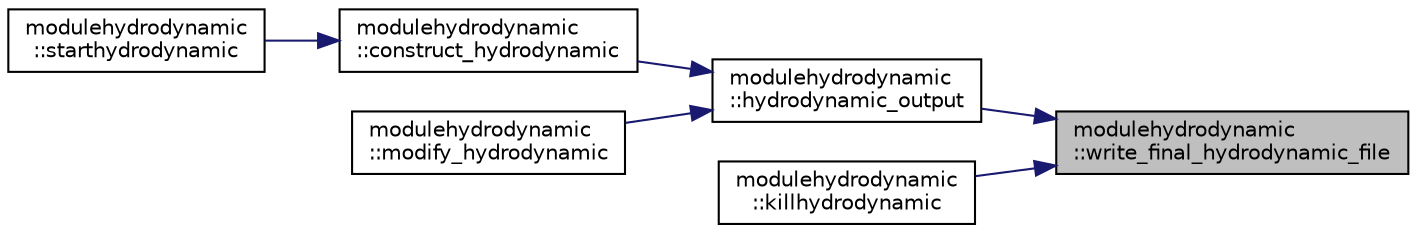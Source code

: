 digraph "modulehydrodynamic::write_final_hydrodynamic_file"
{
 // LATEX_PDF_SIZE
  edge [fontname="Helvetica",fontsize="10",labelfontname="Helvetica",labelfontsize="10"];
  node [fontname="Helvetica",fontsize="10",shape=record];
  rankdir="RL";
  Node1 [label="modulehydrodynamic\l::write_final_hydrodynamic_file",height=0.2,width=0.4,color="black", fillcolor="grey75", style="filled", fontcolor="black",tooltip=" "];
  Node1 -> Node2 [dir="back",color="midnightblue",fontsize="10",style="solid"];
  Node2 [label="modulehydrodynamic\l::hydrodynamic_output",height=0.2,width=0.4,color="black", fillcolor="white", style="filled",URL="$namespacemodulehydrodynamic.html#a60b8585327586b632ce2934f2676df87",tooltip=" "];
  Node2 -> Node3 [dir="back",color="midnightblue",fontsize="10",style="solid"];
  Node3 [label="modulehydrodynamic\l::construct_hydrodynamic",height=0.2,width=0.4,color="black", fillcolor="white", style="filled",URL="$namespacemodulehydrodynamic.html#a71f29b5c93f202c8e783ecb892b1b497",tooltip=" "];
  Node3 -> Node4 [dir="back",color="midnightblue",fontsize="10",style="solid"];
  Node4 [label="modulehydrodynamic\l::starthydrodynamic",height=0.2,width=0.4,color="black", fillcolor="white", style="filled",URL="$namespacemodulehydrodynamic.html#aa7fce185f2ed7a388275da8a22d7d150",tooltip=" "];
  Node2 -> Node5 [dir="back",color="midnightblue",fontsize="10",style="solid"];
  Node5 [label="modulehydrodynamic\l::modify_hydrodynamic",height=0.2,width=0.4,color="black", fillcolor="white", style="filled",URL="$namespacemodulehydrodynamic.html#a54656696e009a87a266514744beb5baa",tooltip=" "];
  Node1 -> Node6 [dir="back",color="midnightblue",fontsize="10",style="solid"];
  Node6 [label="modulehydrodynamic\l::killhydrodynamic",height=0.2,width=0.4,color="black", fillcolor="white", style="filled",URL="$namespacemodulehydrodynamic.html#a0f3d902c6ac5d0beab910d09d6037271",tooltip=" "];
}
